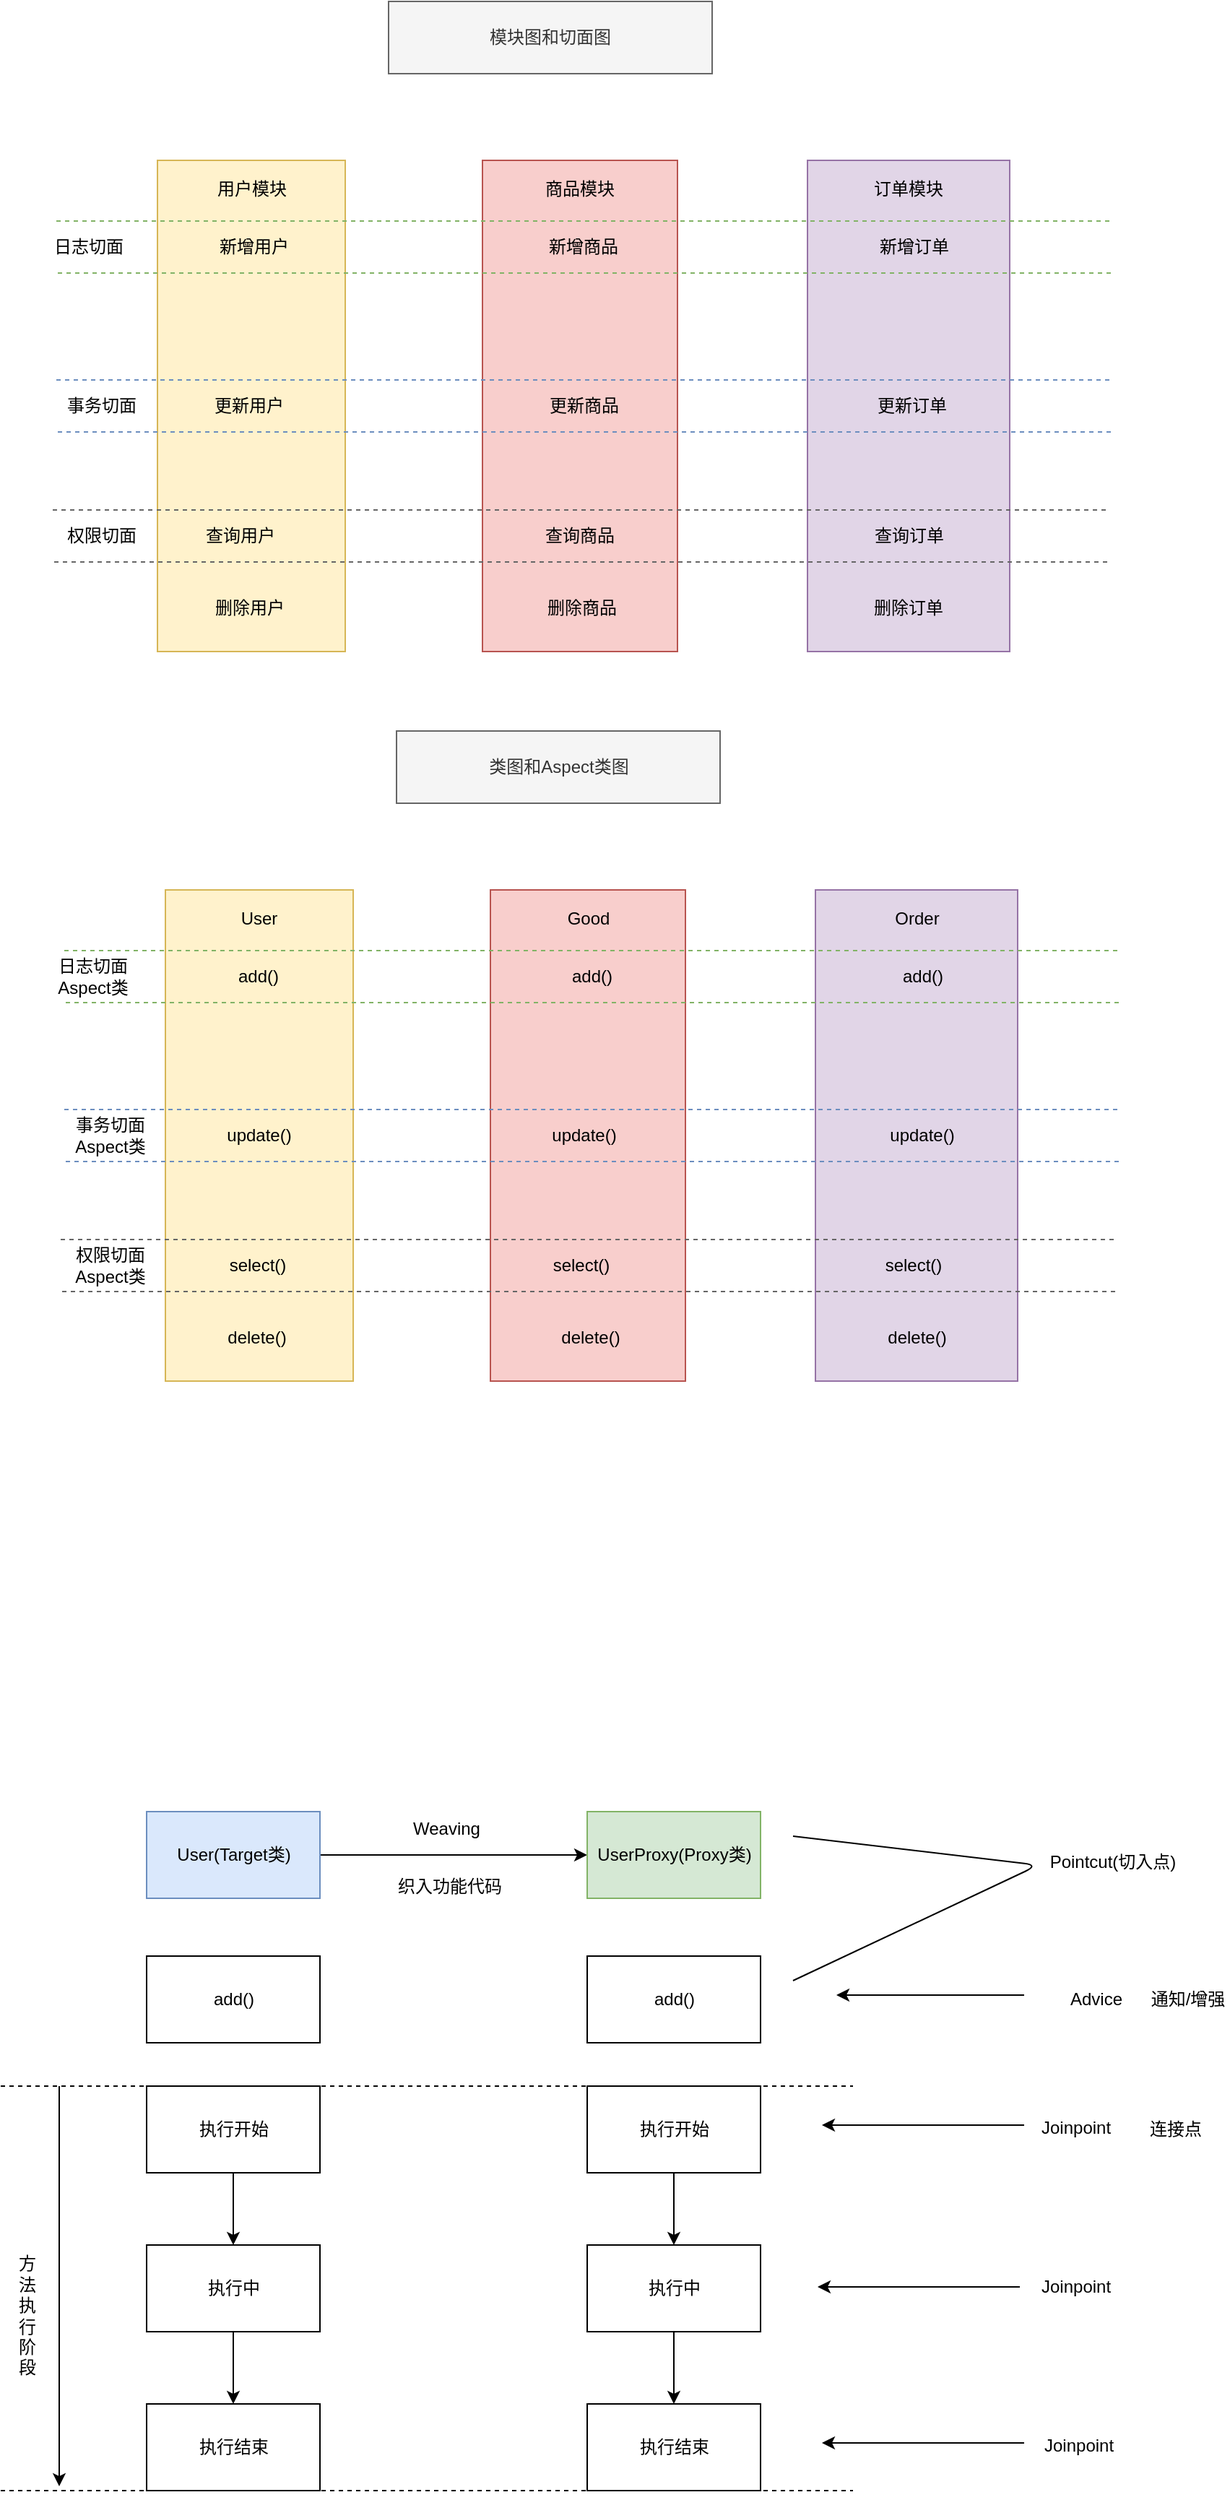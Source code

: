 <mxfile version="12.0.0" type="github" pages="1"><diagram id="WMjZHk-J2rDugeYggTa6" name="第 1 页"><mxGraphModel dx="1408" dy="755" grid="1" gridSize="10" guides="1" tooltips="1" connect="1" arrows="1" fold="1" page="1" pageScale="1" pageWidth="827" pageHeight="1169" math="0" shadow="0"><root><mxCell id="0"/><mxCell id="1" parent="0"/><mxCell id="TY9OjG6-pqf1wftRYbp1-9" value="" style="rounded=0;whiteSpace=wrap;html=1;fillColor=#fff2cc;strokeColor=#d6b656;" vertex="1" parent="1"><mxGeometry x="160" y="140" width="130" height="340" as="geometry"/></mxCell><mxCell id="TY9OjG6-pqf1wftRYbp1-10" value="" style="rounded=0;whiteSpace=wrap;html=1;fillColor=#f8cecc;strokeColor=#b85450;" vertex="1" parent="1"><mxGeometry x="385" y="140" width="135" height="340" as="geometry"/></mxCell><mxCell id="TY9OjG6-pqf1wftRYbp1-11" value="" style="rounded=0;whiteSpace=wrap;html=1;fillColor=#e1d5e7;strokeColor=#9673a6;" vertex="1" parent="1"><mxGeometry x="610" y="140" width="140" height="340" as="geometry"/></mxCell><mxCell id="TY9OjG6-pqf1wftRYbp1-13" value="" style="shape=link;html=1;width=36;dashed=1;fillColor=#d5e8d4;strokeColor=#82b366;" edge="1" parent="1"><mxGeometry width="50" height="50" relative="1" as="geometry"><mxPoint x="90" y="200" as="sourcePoint"/><mxPoint x="820" y="200" as="targetPoint"/></mxGeometry></mxCell><mxCell id="TY9OjG6-pqf1wftRYbp1-16" value="" style="shape=link;html=1;width=36;dashed=1;fillColor=#dae8fc;strokeColor=#6c8ebf;" edge="1" parent="1"><mxGeometry width="50" height="50" relative="1" as="geometry"><mxPoint x="90" y="310" as="sourcePoint"/><mxPoint x="820" y="310" as="targetPoint"/></mxGeometry></mxCell><mxCell id="TY9OjG6-pqf1wftRYbp1-19" value="" style="shape=link;html=1;width=36;dashed=1;fillColor=#f5f5f5;strokeColor=#666666;" edge="1" parent="1"><mxGeometry width="50" height="50" relative="1" as="geometry"><mxPoint x="87.5" y="400" as="sourcePoint"/><mxPoint x="817.5" y="400" as="targetPoint"/></mxGeometry></mxCell><mxCell id="TY9OjG6-pqf1wftRYbp1-22" value="日志切面" style="text;html=1;strokeColor=none;fillColor=none;align=center;verticalAlign=middle;whiteSpace=wrap;rounded=0;dashed=1;" vertex="1" parent="1"><mxGeometry x="80" y="190" width="65" height="20" as="geometry"/></mxCell><mxCell id="TY9OjG6-pqf1wftRYbp1-24" value="事务切面" style="text;html=1;strokeColor=none;fillColor=none;align=center;verticalAlign=middle;whiteSpace=wrap;rounded=0;dashed=1;" vertex="1" parent="1"><mxGeometry x="93" y="300" width="57" height="20" as="geometry"/></mxCell><mxCell id="TY9OjG6-pqf1wftRYbp1-30" value="权限切面" style="text;html=1;strokeColor=none;fillColor=none;align=center;verticalAlign=middle;whiteSpace=wrap;rounded=0;dashed=1;" vertex="1" parent="1"><mxGeometry x="93" y="390" width="57" height="20" as="geometry"/></mxCell><mxCell id="TY9OjG6-pqf1wftRYbp1-31" value="用户模块" style="text;html=1;strokeColor=none;fillColor=none;align=center;verticalAlign=middle;whiteSpace=wrap;rounded=0;dashed=1;" vertex="1" parent="1"><mxGeometry x="197.5" y="150" width="55" height="20" as="geometry"/></mxCell><mxCell id="TY9OjG6-pqf1wftRYbp1-32" value="商品模块" style="text;html=1;strokeColor=none;fillColor=none;align=center;verticalAlign=middle;whiteSpace=wrap;rounded=0;dashed=1;" vertex="1" parent="1"><mxGeometry x="419" y="150" width="67" height="20" as="geometry"/></mxCell><mxCell id="TY9OjG6-pqf1wftRYbp1-33" value="订单模块" style="text;html=1;strokeColor=none;fillColor=none;align=center;verticalAlign=middle;whiteSpace=wrap;rounded=0;dashed=1;" vertex="1" parent="1"><mxGeometry x="650" y="150" width="60" height="20" as="geometry"/></mxCell><mxCell id="TY9OjG6-pqf1wftRYbp1-34" value="新增用户" style="text;html=1;strokeColor=none;fillColor=none;align=center;verticalAlign=middle;whiteSpace=wrap;rounded=0;dashed=1;" vertex="1" parent="1"><mxGeometry x="195.5" y="190" width="62" height="20" as="geometry"/></mxCell><mxCell id="TY9OjG6-pqf1wftRYbp1-35" value="更新用户" style="text;html=1;strokeColor=none;fillColor=none;align=center;verticalAlign=middle;whiteSpace=wrap;rounded=0;dashed=1;" vertex="1" parent="1"><mxGeometry x="191" y="300" width="65" height="20" as="geometry"/></mxCell><mxCell id="TY9OjG6-pqf1wftRYbp1-36" value="查询用户" style="text;html=1;strokeColor=none;fillColor=none;align=center;verticalAlign=middle;whiteSpace=wrap;rounded=0;dashed=1;" vertex="1" parent="1"><mxGeometry x="191" y="390" width="53" height="20" as="geometry"/></mxCell><mxCell id="TY9OjG6-pqf1wftRYbp1-37" value="删除用户" style="text;html=1;strokeColor=none;fillColor=none;align=center;verticalAlign=middle;whiteSpace=wrap;rounded=0;dashed=1;" vertex="1" parent="1"><mxGeometry x="182.5" y="440" width="82" height="20" as="geometry"/></mxCell><mxCell id="TY9OjG6-pqf1wftRYbp1-40" value="新增商品" style="text;html=1;strokeColor=none;fillColor=none;align=center;verticalAlign=middle;whiteSpace=wrap;rounded=0;dashed=1;" vertex="1" parent="1"><mxGeometry x="424" y="190" width="62" height="20" as="geometry"/></mxCell><mxCell id="TY9OjG6-pqf1wftRYbp1-41" value="更新商品" style="text;html=1;strokeColor=none;fillColor=none;align=center;verticalAlign=middle;whiteSpace=wrap;rounded=0;dashed=1;" vertex="1" parent="1"><mxGeometry x="422.5" y="300" width="65" height="20" as="geometry"/></mxCell><mxCell id="TY9OjG6-pqf1wftRYbp1-42" value="查询商品" style="text;html=1;strokeColor=none;fillColor=none;align=center;verticalAlign=middle;whiteSpace=wrap;rounded=0;dashed=1;" vertex="1" parent="1"><mxGeometry x="426" y="390" width="53" height="20" as="geometry"/></mxCell><mxCell id="TY9OjG6-pqf1wftRYbp1-43" value="删除商品" style="text;html=1;strokeColor=none;fillColor=none;align=center;verticalAlign=middle;whiteSpace=wrap;rounded=0;dashed=1;" vertex="1" parent="1"><mxGeometry x="413" y="440" width="82" height="20" as="geometry"/></mxCell><mxCell id="TY9OjG6-pqf1wftRYbp1-44" value="新增订单" style="text;html=1;strokeColor=none;fillColor=none;align=center;verticalAlign=middle;whiteSpace=wrap;rounded=0;dashed=1;" vertex="1" parent="1"><mxGeometry x="653" y="190" width="62" height="20" as="geometry"/></mxCell><mxCell id="TY9OjG6-pqf1wftRYbp1-45" value="更新订单" style="text;html=1;strokeColor=none;fillColor=none;align=center;verticalAlign=middle;whiteSpace=wrap;rounded=0;dashed=1;" vertex="1" parent="1"><mxGeometry x="650" y="300" width="65" height="20" as="geometry"/></mxCell><mxCell id="TY9OjG6-pqf1wftRYbp1-46" value="查询订单" style="text;html=1;strokeColor=none;fillColor=none;align=center;verticalAlign=middle;whiteSpace=wrap;rounded=0;dashed=1;" vertex="1" parent="1"><mxGeometry x="653.5" y="390" width="53" height="20" as="geometry"/></mxCell><mxCell id="TY9OjG6-pqf1wftRYbp1-47" value="删除订单" style="text;html=1;strokeColor=none;fillColor=none;align=center;verticalAlign=middle;whiteSpace=wrap;rounded=0;dashed=1;" vertex="1" parent="1"><mxGeometry x="639" y="440" width="82" height="20" as="geometry"/></mxCell><mxCell id="TY9OjG6-pqf1wftRYbp1-48" value="模块图和切面图" style="rounded=0;whiteSpace=wrap;html=1;fillColor=#f5f5f5;strokeColor=#666666;fontColor=#333333;" vertex="1" parent="1"><mxGeometry x="320" y="30" width="224" height="50" as="geometry"/></mxCell><mxCell id="TY9OjG6-pqf1wftRYbp1-49" value="" style="rounded=0;whiteSpace=wrap;html=1;fillColor=#fff2cc;strokeColor=#d6b656;" vertex="1" parent="1"><mxGeometry x="165.5" y="645" width="130" height="340" as="geometry"/></mxCell><mxCell id="TY9OjG6-pqf1wftRYbp1-50" value="" style="rounded=0;whiteSpace=wrap;html=1;fillColor=#f8cecc;strokeColor=#b85450;" vertex="1" parent="1"><mxGeometry x="390.5" y="645" width="135" height="340" as="geometry"/></mxCell><mxCell id="TY9OjG6-pqf1wftRYbp1-51" value="" style="rounded=0;whiteSpace=wrap;html=1;fillColor=#e1d5e7;strokeColor=#9673a6;" vertex="1" parent="1"><mxGeometry x="615.5" y="645" width="140" height="340" as="geometry"/></mxCell><mxCell id="TY9OjG6-pqf1wftRYbp1-52" value="" style="shape=link;html=1;width=36;dashed=1;fillColor=#d5e8d4;strokeColor=#82b366;" edge="1" parent="1"><mxGeometry width="50" height="50" relative="1" as="geometry"><mxPoint x="95.5" y="705" as="sourcePoint"/><mxPoint x="825.5" y="705" as="targetPoint"/></mxGeometry></mxCell><mxCell id="TY9OjG6-pqf1wftRYbp1-53" value="" style="shape=link;html=1;width=36;dashed=1;fillColor=#dae8fc;strokeColor=#6c8ebf;" edge="1" parent="1"><mxGeometry width="50" height="50" relative="1" as="geometry"><mxPoint x="95.5" y="815" as="sourcePoint"/><mxPoint x="825.5" y="815" as="targetPoint"/></mxGeometry></mxCell><mxCell id="TY9OjG6-pqf1wftRYbp1-54" value="" style="shape=link;html=1;width=36;dashed=1;fillColor=#f5f5f5;strokeColor=#666666;" edge="1" parent="1"><mxGeometry width="50" height="50" relative="1" as="geometry"><mxPoint x="93" y="905" as="sourcePoint"/><mxPoint x="823" y="905" as="targetPoint"/></mxGeometry></mxCell><mxCell id="TY9OjG6-pqf1wftRYbp1-55" value="日志切面Aspect类" style="text;html=1;strokeColor=none;fillColor=none;align=center;verticalAlign=middle;whiteSpace=wrap;rounded=0;dashed=1;" vertex="1" parent="1"><mxGeometry x="83" y="695" width="65" height="20" as="geometry"/></mxCell><mxCell id="TY9OjG6-pqf1wftRYbp1-56" value="&lt;div&gt;事务切面&lt;/div&gt;&lt;div&gt;Aspect类&lt;/div&gt;" style="text;html=1;strokeColor=none;fillColor=none;align=center;verticalAlign=middle;whiteSpace=wrap;rounded=0;dashed=1;" vertex="1" parent="1"><mxGeometry x="98.5" y="805" width="57" height="20" as="geometry"/></mxCell><mxCell id="TY9OjG6-pqf1wftRYbp1-57" value="&lt;div&gt;权限切面&lt;/div&gt;&lt;div&gt;Aspect类&lt;/div&gt;" style="text;html=1;strokeColor=none;fillColor=none;align=center;verticalAlign=middle;whiteSpace=wrap;rounded=0;dashed=1;" vertex="1" parent="1"><mxGeometry x="98.5" y="895" width="57" height="20" as="geometry"/></mxCell><mxCell id="TY9OjG6-pqf1wftRYbp1-58" value="User" style="text;html=1;strokeColor=none;fillColor=none;align=center;verticalAlign=middle;whiteSpace=wrap;rounded=0;dashed=1;" vertex="1" parent="1"><mxGeometry x="203" y="655" width="55" height="20" as="geometry"/></mxCell><mxCell id="TY9OjG6-pqf1wftRYbp1-59" value="Good" style="text;html=1;strokeColor=none;fillColor=none;align=center;verticalAlign=middle;whiteSpace=wrap;rounded=0;dashed=1;" vertex="1" parent="1"><mxGeometry x="424.5" y="655" width="67" height="20" as="geometry"/></mxCell><mxCell id="TY9OjG6-pqf1wftRYbp1-60" value="Order" style="text;html=1;strokeColor=none;fillColor=none;align=center;verticalAlign=middle;whiteSpace=wrap;rounded=0;dashed=1;" vertex="1" parent="1"><mxGeometry x="655.5" y="655" width="60" height="20" as="geometry"/></mxCell><mxCell id="TY9OjG6-pqf1wftRYbp1-61" value="add()" style="text;html=1;strokeColor=none;fillColor=none;align=center;verticalAlign=middle;whiteSpace=wrap;rounded=0;dashed=1;" vertex="1" parent="1"><mxGeometry x="198.5" y="695" width="62" height="20" as="geometry"/></mxCell><mxCell id="TY9OjG6-pqf1wftRYbp1-62" value="update()" style="text;html=1;strokeColor=none;fillColor=none;align=center;verticalAlign=middle;whiteSpace=wrap;rounded=0;dashed=1;" vertex="1" parent="1"><mxGeometry x="198" y="805" width="65" height="20" as="geometry"/></mxCell><mxCell id="TY9OjG6-pqf1wftRYbp1-63" value="select()" style="text;html=1;strokeColor=none;fillColor=none;align=center;verticalAlign=middle;whiteSpace=wrap;rounded=0;dashed=1;" vertex="1" parent="1"><mxGeometry x="202.5" y="895" width="53" height="20" as="geometry"/></mxCell><mxCell id="TY9OjG6-pqf1wftRYbp1-64" value="delete()" style="text;html=1;strokeColor=none;fillColor=none;align=center;verticalAlign=middle;whiteSpace=wrap;rounded=0;dashed=1;" vertex="1" parent="1"><mxGeometry x="188" y="945" width="82" height="20" as="geometry"/></mxCell><mxCell id="TY9OjG6-pqf1wftRYbp1-65" value="add()" style="text;html=1;strokeColor=none;fillColor=none;align=center;verticalAlign=middle;whiteSpace=wrap;rounded=0;dashed=1;" vertex="1" parent="1"><mxGeometry x="429.5" y="695" width="62" height="20" as="geometry"/></mxCell><mxCell id="TY9OjG6-pqf1wftRYbp1-66" value="update()" style="text;html=1;strokeColor=none;fillColor=none;align=center;verticalAlign=middle;whiteSpace=wrap;rounded=0;dashed=1;" vertex="1" parent="1"><mxGeometry x="423" y="805" width="65" height="20" as="geometry"/></mxCell><mxCell id="TY9OjG6-pqf1wftRYbp1-67" value="select()" style="text;html=1;strokeColor=none;fillColor=none;align=center;verticalAlign=middle;whiteSpace=wrap;rounded=0;dashed=1;" vertex="1" parent="1"><mxGeometry x="426.5" y="895" width="53" height="20" as="geometry"/></mxCell><mxCell id="TY9OjG6-pqf1wftRYbp1-68" value="delete()" style="text;html=1;strokeColor=none;fillColor=none;align=center;verticalAlign=middle;whiteSpace=wrap;rounded=0;dashed=1;" vertex="1" parent="1"><mxGeometry x="418.5" y="945" width="82" height="20" as="geometry"/></mxCell><mxCell id="TY9OjG6-pqf1wftRYbp1-69" value="add()" style="text;html=1;strokeColor=none;fillColor=none;align=center;verticalAlign=middle;whiteSpace=wrap;rounded=0;dashed=1;" vertex="1" parent="1"><mxGeometry x="659" y="695" width="62" height="20" as="geometry"/></mxCell><mxCell id="TY9OjG6-pqf1wftRYbp1-70" value="update()" style="text;html=1;strokeColor=none;fillColor=none;align=center;verticalAlign=middle;whiteSpace=wrap;rounded=0;dashed=1;" vertex="1" parent="1"><mxGeometry x="656.5" y="805" width="65" height="20" as="geometry"/></mxCell><mxCell id="TY9OjG6-pqf1wftRYbp1-71" value="select()" style="text;html=1;strokeColor=none;fillColor=none;align=center;verticalAlign=middle;whiteSpace=wrap;rounded=0;dashed=1;" vertex="1" parent="1"><mxGeometry x="656.5" y="895" width="53" height="20" as="geometry"/></mxCell><mxCell id="TY9OjG6-pqf1wftRYbp1-72" value="delete()" style="text;html=1;strokeColor=none;fillColor=none;align=center;verticalAlign=middle;whiteSpace=wrap;rounded=0;dashed=1;" vertex="1" parent="1"><mxGeometry x="644.5" y="945" width="82" height="20" as="geometry"/></mxCell><mxCell id="TY9OjG6-pqf1wftRYbp1-73" value="类图和Aspect类图" style="rounded=0;whiteSpace=wrap;html=1;fillColor=#f5f5f5;strokeColor=#666666;fontColor=#333333;" vertex="1" parent="1"><mxGeometry x="325.5" y="535" width="224" height="50" as="geometry"/></mxCell><mxCell id="TY9OjG6-pqf1wftRYbp1-84" value="add()" style="rounded=0;whiteSpace=wrap;html=1;" vertex="1" parent="1"><mxGeometry x="152.5" y="1383" width="120" height="60" as="geometry"/></mxCell><mxCell id="TY9OjG6-pqf1wftRYbp1-88" value="" style="edgeStyle=orthogonalEdgeStyle;rounded=0;orthogonalLoop=1;jettySize=auto;html=1;" edge="1" parent="1" source="TY9OjG6-pqf1wftRYbp1-85" target="TY9OjG6-pqf1wftRYbp1-86"><mxGeometry relative="1" as="geometry"/></mxCell><mxCell id="TY9OjG6-pqf1wftRYbp1-85" value="执行开始" style="rounded=0;whiteSpace=wrap;html=1;" vertex="1" parent="1"><mxGeometry x="152.5" y="1473" width="120" height="60" as="geometry"/></mxCell><mxCell id="TY9OjG6-pqf1wftRYbp1-89" value="" style="edgeStyle=orthogonalEdgeStyle;rounded=0;orthogonalLoop=1;jettySize=auto;html=1;" edge="1" parent="1" source="TY9OjG6-pqf1wftRYbp1-86" target="TY9OjG6-pqf1wftRYbp1-87"><mxGeometry relative="1" as="geometry"/></mxCell><mxCell id="TY9OjG6-pqf1wftRYbp1-86" value="执行中" style="rounded=0;whiteSpace=wrap;html=1;" vertex="1" parent="1"><mxGeometry x="152.5" y="1583" width="120" height="60" as="geometry"/></mxCell><mxCell id="TY9OjG6-pqf1wftRYbp1-87" value="执行结束" style="rounded=0;whiteSpace=wrap;html=1;" vertex="1" parent="1"><mxGeometry x="152.5" y="1693" width="120" height="60" as="geometry"/></mxCell><mxCell id="TY9OjG6-pqf1wftRYbp1-116" value="" style="edgeStyle=orthogonalEdgeStyle;rounded=0;orthogonalLoop=1;jettySize=auto;html=1;entryX=0;entryY=0.5;entryDx=0;entryDy=0;" edge="1" parent="1" source="TY9OjG6-pqf1wftRYbp1-90" target="TY9OjG6-pqf1wftRYbp1-104"><mxGeometry relative="1" as="geometry"><mxPoint x="430" y="1313" as="targetPoint"/></mxGeometry></mxCell><mxCell id="TY9OjG6-pqf1wftRYbp1-90" value="User(Target类)" style="rounded=0;whiteSpace=wrap;html=1;fillColor=#dae8fc;strokeColor=#6c8ebf;" vertex="1" parent="1"><mxGeometry x="152.5" y="1283" width="120" height="60" as="geometry"/></mxCell><mxCell id="TY9OjG6-pqf1wftRYbp1-98" value="add()" style="rounded=0;whiteSpace=wrap;html=1;" vertex="1" parent="1"><mxGeometry x="457.5" y="1383" width="120" height="60" as="geometry"/></mxCell><mxCell id="TY9OjG6-pqf1wftRYbp1-99" value="" style="edgeStyle=orthogonalEdgeStyle;rounded=0;orthogonalLoop=1;jettySize=auto;html=1;" edge="1" source="TY9OjG6-pqf1wftRYbp1-100" target="TY9OjG6-pqf1wftRYbp1-102" parent="1"><mxGeometry relative="1" as="geometry"/></mxCell><mxCell id="TY9OjG6-pqf1wftRYbp1-100" value="执行开始" style="rounded=0;whiteSpace=wrap;html=1;" vertex="1" parent="1"><mxGeometry x="457.5" y="1473" width="120" height="60" as="geometry"/></mxCell><mxCell id="TY9OjG6-pqf1wftRYbp1-101" value="" style="edgeStyle=orthogonalEdgeStyle;rounded=0;orthogonalLoop=1;jettySize=auto;html=1;" edge="1" source="TY9OjG6-pqf1wftRYbp1-102" target="TY9OjG6-pqf1wftRYbp1-103" parent="1"><mxGeometry relative="1" as="geometry"/></mxCell><mxCell id="TY9OjG6-pqf1wftRYbp1-102" value="执行中" style="rounded=0;whiteSpace=wrap;html=1;" vertex="1" parent="1"><mxGeometry x="457.5" y="1583" width="120" height="60" as="geometry"/></mxCell><mxCell id="TY9OjG6-pqf1wftRYbp1-103" value="执行结束" style="rounded=0;whiteSpace=wrap;html=1;" vertex="1" parent="1"><mxGeometry x="457.5" y="1693" width="120" height="60" as="geometry"/></mxCell><mxCell id="TY9OjG6-pqf1wftRYbp1-104" value="UserProxy(Proxy类)" style="rounded=0;whiteSpace=wrap;html=1;fillColor=#d5e8d4;strokeColor=#82b366;" vertex="1" parent="1"><mxGeometry x="457.5" y="1283" width="120" height="60" as="geometry"/></mxCell><mxCell id="TY9OjG6-pqf1wftRYbp1-105" value="" style="endArrow=none;dashed=1;html=1;" edge="1" parent="1"><mxGeometry width="50" height="50" relative="1" as="geometry"><mxPoint x="51.5" y="1473" as="sourcePoint"/><mxPoint x="641.5" y="1473" as="targetPoint"/></mxGeometry></mxCell><mxCell id="TY9OjG6-pqf1wftRYbp1-106" value="" style="endArrow=none;dashed=1;html=1;" edge="1" parent="1"><mxGeometry width="50" height="50" relative="1" as="geometry"><mxPoint x="51.5" y="1753" as="sourcePoint"/><mxPoint x="641.5" y="1753" as="targetPoint"/></mxGeometry></mxCell><mxCell id="TY9OjG6-pqf1wftRYbp1-108" value="" style="endArrow=classic;html=1;" edge="1" parent="1"><mxGeometry width="50" height="50" relative="1" as="geometry"><mxPoint x="92" y="1473" as="sourcePoint"/><mxPoint x="92" y="1750" as="targetPoint"/></mxGeometry></mxCell><mxCell id="TY9OjG6-pqf1wftRYbp1-109" value="方法执行阶段" style="text;html=1;strokeColor=none;fillColor=none;align=center;verticalAlign=middle;whiteSpace=wrap;rounded=0;" vertex="1" parent="1"><mxGeometry x="60" y="1533" width="20" height="197" as="geometry"/></mxCell><mxCell id="TY9OjG6-pqf1wftRYbp1-110" value="Pointcut(切入点)" style="text;html=1;strokeColor=none;fillColor=none;align=center;verticalAlign=middle;whiteSpace=wrap;rounded=0;" vertex="1" parent="1"><mxGeometry x="770" y="1309" width="103" height="17" as="geometry"/></mxCell><mxCell id="TY9OjG6-pqf1wftRYbp1-117" value="Weaving" style="text;html=1;resizable=0;points=[];autosize=1;align=left;verticalAlign=top;spacingTop=-4;" vertex="1" parent="1"><mxGeometry x="335" y="1285" width="60" height="20" as="geometry"/></mxCell><mxCell id="TY9OjG6-pqf1wftRYbp1-118" value="织入功能代码" style="text;html=1;strokeColor=none;fillColor=none;align=center;verticalAlign=middle;whiteSpace=wrap;rounded=0;" vertex="1" parent="1"><mxGeometry x="320" y="1326" width="85" height="17" as="geometry"/></mxCell><mxCell id="TY9OjG6-pqf1wftRYbp1-129" value="Advice" style="text;html=1;strokeColor=none;fillColor=none;align=center;verticalAlign=middle;whiteSpace=wrap;rounded=0;" vertex="1" parent="1"><mxGeometry x="790" y="1403" width="40" height="20" as="geometry"/></mxCell><mxCell id="TY9OjG6-pqf1wftRYbp1-134" value="Joinpoint" style="text;html=1;" vertex="1" parent="1"><mxGeometry x="770" y="1598" width="80" height="30" as="geometry"/></mxCell><mxCell id="TY9OjG6-pqf1wftRYbp1-135" value="Joinpoint" style="text;html=1;" vertex="1" parent="1"><mxGeometry x="770" y="1488" width="80" height="30" as="geometry"/></mxCell><mxCell id="TY9OjG6-pqf1wftRYbp1-136" value="Joinpoint" style="text;html=1;" vertex="1" parent="1"><mxGeometry x="771.5" y="1708" width="80" height="30" as="geometry"/></mxCell><mxCell id="TY9OjG6-pqf1wftRYbp1-137" value="" style="endArrow=classic;html=1;" edge="1" parent="1"><mxGeometry width="50" height="50" relative="1" as="geometry"><mxPoint x="760" y="1500" as="sourcePoint"/><mxPoint x="620" y="1500" as="targetPoint"/></mxGeometry></mxCell><mxCell id="TY9OjG6-pqf1wftRYbp1-138" value="" style="endArrow=classic;html=1;" edge="1" parent="1"><mxGeometry width="50" height="50" relative="1" as="geometry"><mxPoint x="757" y="1612" as="sourcePoint"/><mxPoint x="617" y="1612" as="targetPoint"/></mxGeometry></mxCell><mxCell id="TY9OjG6-pqf1wftRYbp1-139" value="" style="endArrow=classic;html=1;" edge="1" parent="1"><mxGeometry width="50" height="50" relative="1" as="geometry"><mxPoint x="760" y="1720" as="sourcePoint"/><mxPoint x="620" y="1720" as="targetPoint"/></mxGeometry></mxCell><mxCell id="TY9OjG6-pqf1wftRYbp1-140" value="" style="endArrow=classic;html=1;" edge="1" parent="1"><mxGeometry width="50" height="50" relative="1" as="geometry"><mxPoint x="760" y="1410" as="sourcePoint"/><mxPoint x="630" y="1410" as="targetPoint"/></mxGeometry></mxCell><mxCell id="TY9OjG6-pqf1wftRYbp1-141" value="" style="endArrow=none;html=1;" edge="1" parent="1"><mxGeometry width="50" height="50" relative="1" as="geometry"><mxPoint x="600" y="1400" as="sourcePoint"/><mxPoint x="600" y="1300" as="targetPoint"/><Array as="points"><mxPoint x="770" y="1320"/></Array></mxGeometry></mxCell><mxCell id="TY9OjG6-pqf1wftRYbp1-142" value="通知/增强" style="text;html=1;strokeColor=none;fillColor=none;align=center;verticalAlign=middle;whiteSpace=wrap;rounded=0;" vertex="1" parent="1"><mxGeometry x="844.5" y="1404.5" width="57" height="17" as="geometry"/></mxCell><mxCell id="TY9OjG6-pqf1wftRYbp1-143" value="连接点" style="text;html=1;strokeColor=none;fillColor=none;align=center;verticalAlign=middle;whiteSpace=wrap;rounded=0;" vertex="1" parent="1"><mxGeometry x="845" y="1493" width="40" height="20" as="geometry"/></mxCell></root></mxGraphModel></diagram></mxfile>